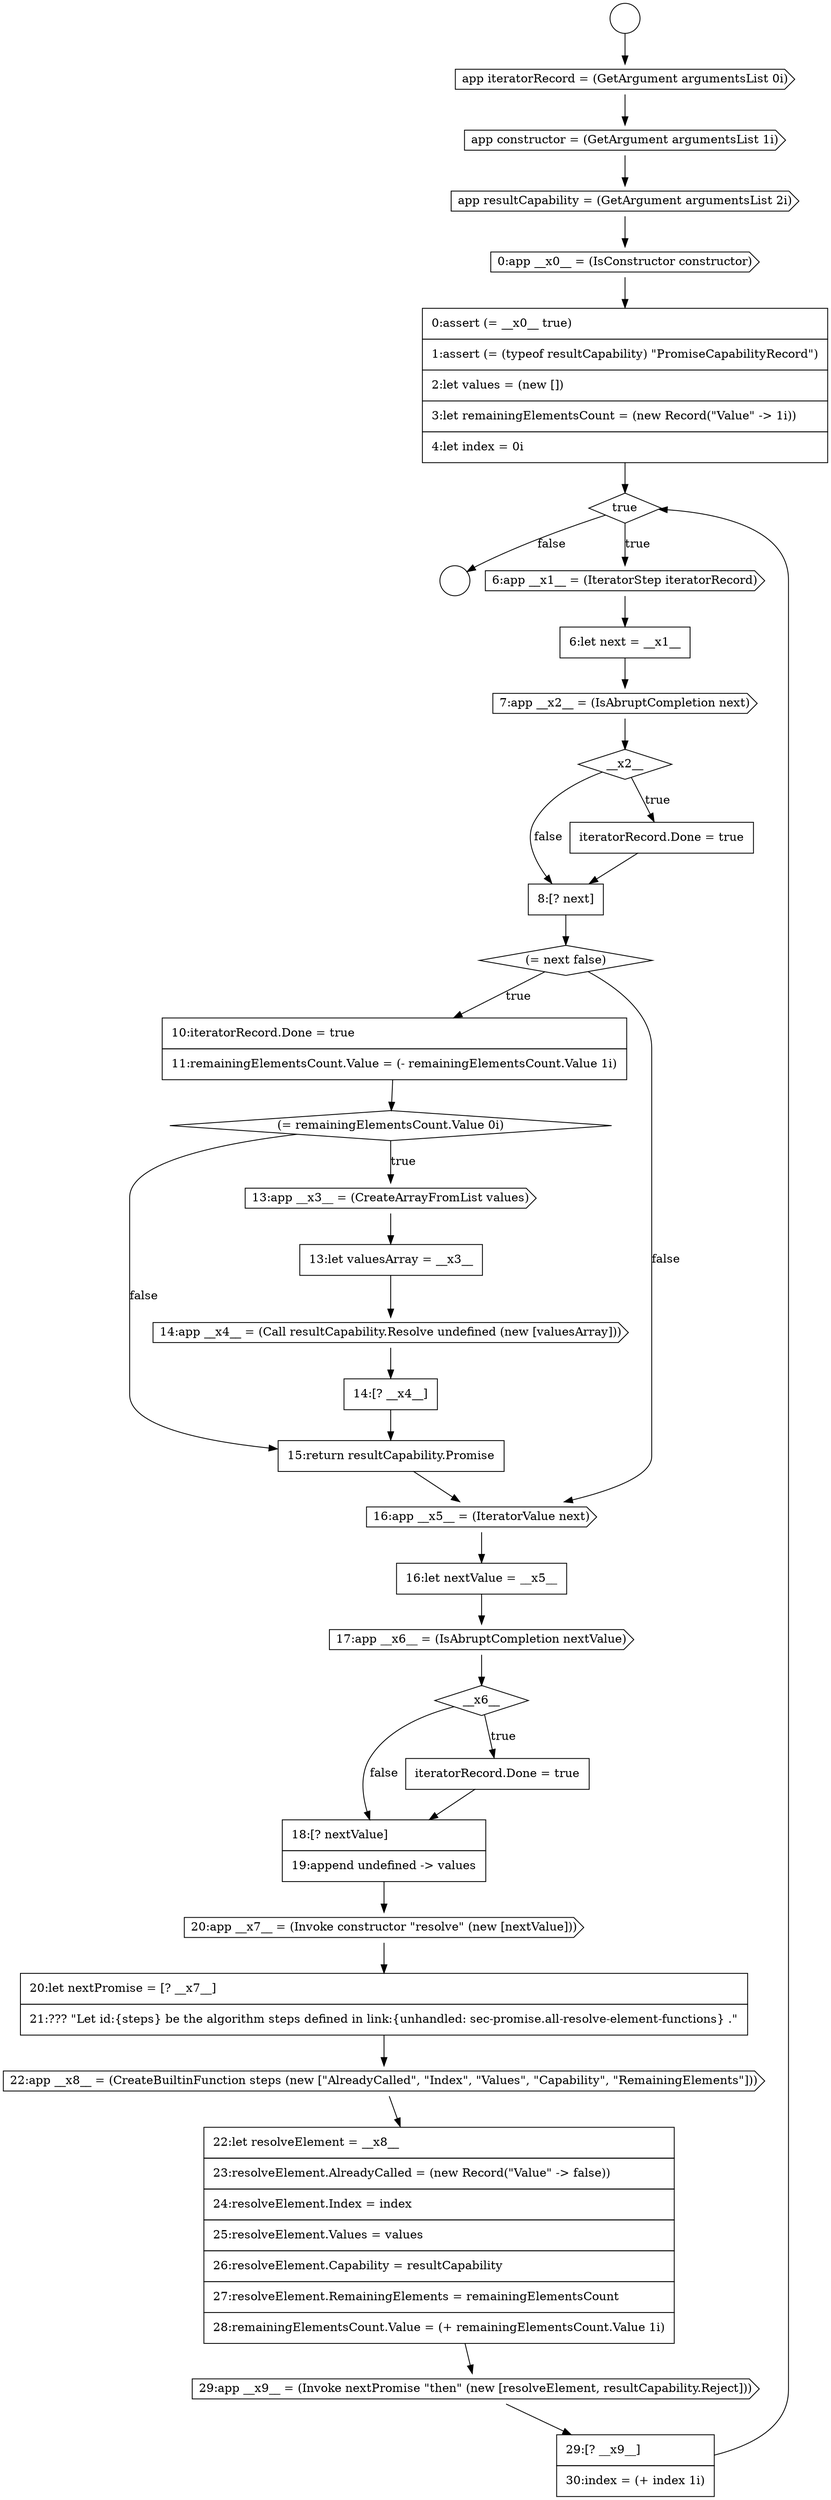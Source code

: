 digraph {
  node0 [shape=circle label=" " color="black" fillcolor="white" style=filled]
  node5 [shape=cds, label=<<font color="black">0:app __x0__ = (IsConstructor constructor)</font>> color="black" fillcolor="white" style=filled]
  node10 [shape=cds, label=<<font color="black">7:app __x2__ = (IsAbruptCompletion next)</font>> color="black" fillcolor="white" style=filled]
  node14 [shape=diamond, label=<<font color="black">(= next false)</font>> color="black" fillcolor="white" style=filled]
  node1 [shape=circle label=" " color="black" fillcolor="white" style=filled]
  node6 [shape=none, margin=0, label=<<font color="black">
    <table border="0" cellborder="1" cellspacing="0" cellpadding="10">
      <tr><td align="left">0:assert (= __x0__ true)</td></tr>
      <tr><td align="left">1:assert (= (typeof resultCapability) &quot;PromiseCapabilityRecord&quot;)</td></tr>
      <tr><td align="left">2:let values = (new [])</td></tr>
      <tr><td align="left">3:let remainingElementsCount = (new Record(&quot;Value&quot; -&gt; 1i))</td></tr>
      <tr><td align="left">4:let index = 0i</td></tr>
    </table>
  </font>> color="black" fillcolor="white" style=filled]
  node9 [shape=none, margin=0, label=<<font color="black">
    <table border="0" cellborder="1" cellspacing="0" cellpadding="10">
      <tr><td align="left">6:let next = __x1__</td></tr>
    </table>
  </font>> color="black" fillcolor="white" style=filled]
  node13 [shape=none, margin=0, label=<<font color="black">
    <table border="0" cellborder="1" cellspacing="0" cellpadding="10">
      <tr><td align="left">8:[? next]</td></tr>
    </table>
  </font>> color="black" fillcolor="white" style=filled]
  node2 [shape=cds, label=<<font color="black">app iteratorRecord = (GetArgument argumentsList 0i)</font>> color="black" fillcolor="white" style=filled]
  node12 [shape=none, margin=0, label=<<font color="black">
    <table border="0" cellborder="1" cellspacing="0" cellpadding="10">
      <tr><td align="left">iteratorRecord.Done = true</td></tr>
    </table>
  </font>> color="black" fillcolor="white" style=filled]
  node7 [shape=diamond, label=<<font color="black">true</font>> color="black" fillcolor="white" style=filled]
  node3 [shape=cds, label=<<font color="black">app constructor = (GetArgument argumentsList 1i)</font>> color="black" fillcolor="white" style=filled]
  node18 [shape=none, margin=0, label=<<font color="black">
    <table border="0" cellborder="1" cellspacing="0" cellpadding="10">
      <tr><td align="left">13:let valuesArray = __x3__</td></tr>
    </table>
  </font>> color="black" fillcolor="white" style=filled]
  node11 [shape=diamond, label=<<font color="black">__x2__</font>> color="black" fillcolor="white" style=filled]
  node8 [shape=cds, label=<<font color="black">6:app __x1__ = (IteratorStep iteratorRecord)</font>> color="black" fillcolor="white" style=filled]
  node4 [shape=cds, label=<<font color="black">app resultCapability = (GetArgument argumentsList 2i)</font>> color="black" fillcolor="white" style=filled]
  node15 [shape=none, margin=0, label=<<font color="black">
    <table border="0" cellborder="1" cellspacing="0" cellpadding="10">
      <tr><td align="left">10:iteratorRecord.Done = true</td></tr>
      <tr><td align="left">11:remainingElementsCount.Value = (- remainingElementsCount.Value 1i)</td></tr>
    </table>
  </font>> color="black" fillcolor="white" style=filled]
  node24 [shape=cds, label=<<font color="black">17:app __x6__ = (IsAbruptCompletion nextValue)</font>> color="black" fillcolor="white" style=filled]
  node25 [shape=diamond, label=<<font color="black">__x6__</font>> color="black" fillcolor="white" style=filled]
  node20 [shape=none, margin=0, label=<<font color="black">
    <table border="0" cellborder="1" cellspacing="0" cellpadding="10">
      <tr><td align="left">14:[? __x4__]</td></tr>
    </table>
  </font>> color="black" fillcolor="white" style=filled]
  node29 [shape=none, margin=0, label=<<font color="black">
    <table border="0" cellborder="1" cellspacing="0" cellpadding="10">
      <tr><td align="left">20:let nextPromise = [? __x7__]</td></tr>
      <tr><td align="left">21:??? &quot;Let id:{steps} be the algorithm steps defined in link:{unhandled: sec-promise.all-resolve-element-functions} .&quot;</td></tr>
    </table>
  </font>> color="black" fillcolor="white" style=filled]
  node28 [shape=cds, label=<<font color="black">20:app __x7__ = (Invoke constructor &quot;resolve&quot; (new [nextValue]))</font>> color="black" fillcolor="white" style=filled]
  node21 [shape=none, margin=0, label=<<font color="black">
    <table border="0" cellborder="1" cellspacing="0" cellpadding="10">
      <tr><td align="left">15:return resultCapability.Promise</td></tr>
    </table>
  </font>> color="black" fillcolor="white" style=filled]
  node33 [shape=none, margin=0, label=<<font color="black">
    <table border="0" cellborder="1" cellspacing="0" cellpadding="10">
      <tr><td align="left">29:[? __x9__]</td></tr>
      <tr><td align="left">30:index = (+ index 1i)</td></tr>
    </table>
  </font>> color="black" fillcolor="white" style=filled]
  node32 [shape=cds, label=<<font color="black">29:app __x9__ = (Invoke nextPromise &quot;then&quot; (new [resolveElement, resultCapability.Reject]))</font>> color="black" fillcolor="white" style=filled]
  node17 [shape=cds, label=<<font color="black">13:app __x3__ = (CreateArrayFromList values)</font>> color="black" fillcolor="white" style=filled]
  node22 [shape=cds, label=<<font color="black">16:app __x5__ = (IteratorValue next)</font>> color="black" fillcolor="white" style=filled]
  node27 [shape=none, margin=0, label=<<font color="black">
    <table border="0" cellborder="1" cellspacing="0" cellpadding="10">
      <tr><td align="left">18:[? nextValue]</td></tr>
      <tr><td align="left">19:append undefined -&gt; values</td></tr>
    </table>
  </font>> color="black" fillcolor="white" style=filled]
  node16 [shape=diamond, label=<<font color="black">(= remainingElementsCount.Value 0i)</font>> color="black" fillcolor="white" style=filled]
  node31 [shape=none, margin=0, label=<<font color="black">
    <table border="0" cellborder="1" cellspacing="0" cellpadding="10">
      <tr><td align="left">22:let resolveElement = __x8__</td></tr>
      <tr><td align="left">23:resolveElement.AlreadyCalled = (new Record(&quot;Value&quot; -&gt; false))</td></tr>
      <tr><td align="left">24:resolveElement.Index = index</td></tr>
      <tr><td align="left">25:resolveElement.Values = values</td></tr>
      <tr><td align="left">26:resolveElement.Capability = resultCapability</td></tr>
      <tr><td align="left">27:resolveElement.RemainingElements = remainingElementsCount</td></tr>
      <tr><td align="left">28:remainingElementsCount.Value = (+ remainingElementsCount.Value 1i)</td></tr>
    </table>
  </font>> color="black" fillcolor="white" style=filled]
  node26 [shape=none, margin=0, label=<<font color="black">
    <table border="0" cellborder="1" cellspacing="0" cellpadding="10">
      <tr><td align="left">iteratorRecord.Done = true</td></tr>
    </table>
  </font>> color="black" fillcolor="white" style=filled]
  node23 [shape=none, margin=0, label=<<font color="black">
    <table border="0" cellborder="1" cellspacing="0" cellpadding="10">
      <tr><td align="left">16:let nextValue = __x5__</td></tr>
    </table>
  </font>> color="black" fillcolor="white" style=filled]
  node30 [shape=cds, label=<<font color="black">22:app __x8__ = (CreateBuiltinFunction steps (new [&quot;AlreadyCalled&quot;, &quot;Index&quot;, &quot;Values&quot;, &quot;Capability&quot;, &quot;RemainingElements&quot;]))</font>> color="black" fillcolor="white" style=filled]
  node19 [shape=cds, label=<<font color="black">14:app __x4__ = (Call resultCapability.Resolve undefined (new [valuesArray]))</font>> color="black" fillcolor="white" style=filled]
  node12 -> node13 [ color="black"]
  node0 -> node2 [ color="black"]
  node9 -> node10 [ color="black"]
  node27 -> node28 [ color="black"]
  node30 -> node31 [ color="black"]
  node26 -> node27 [ color="black"]
  node10 -> node11 [ color="black"]
  node4 -> node5 [ color="black"]
  node14 -> node15 [label=<<font color="black">true</font>> color="black"]
  node14 -> node22 [label=<<font color="black">false</font>> color="black"]
  node7 -> node8 [label=<<font color="black">true</font>> color="black"]
  node7 -> node1 [label=<<font color="black">false</font>> color="black"]
  node5 -> node6 [ color="black"]
  node3 -> node4 [ color="black"]
  node28 -> node29 [ color="black"]
  node29 -> node30 [ color="black"]
  node33 -> node7 [ color="black"]
  node16 -> node17 [label=<<font color="black">true</font>> color="black"]
  node16 -> node21 [label=<<font color="black">false</font>> color="black"]
  node18 -> node19 [ color="black"]
  node2 -> node3 [ color="black"]
  node15 -> node16 [ color="black"]
  node11 -> node12 [label=<<font color="black">true</font>> color="black"]
  node11 -> node13 [label=<<font color="black">false</font>> color="black"]
  node25 -> node26 [label=<<font color="black">true</font>> color="black"]
  node25 -> node27 [label=<<font color="black">false</font>> color="black"]
  node19 -> node20 [ color="black"]
  node13 -> node14 [ color="black"]
  node22 -> node23 [ color="black"]
  node6 -> node7 [ color="black"]
  node23 -> node24 [ color="black"]
  node31 -> node32 [ color="black"]
  node8 -> node9 [ color="black"]
  node21 -> node22 [ color="black"]
  node20 -> node21 [ color="black"]
  node24 -> node25 [ color="black"]
  node32 -> node33 [ color="black"]
  node17 -> node18 [ color="black"]
}
